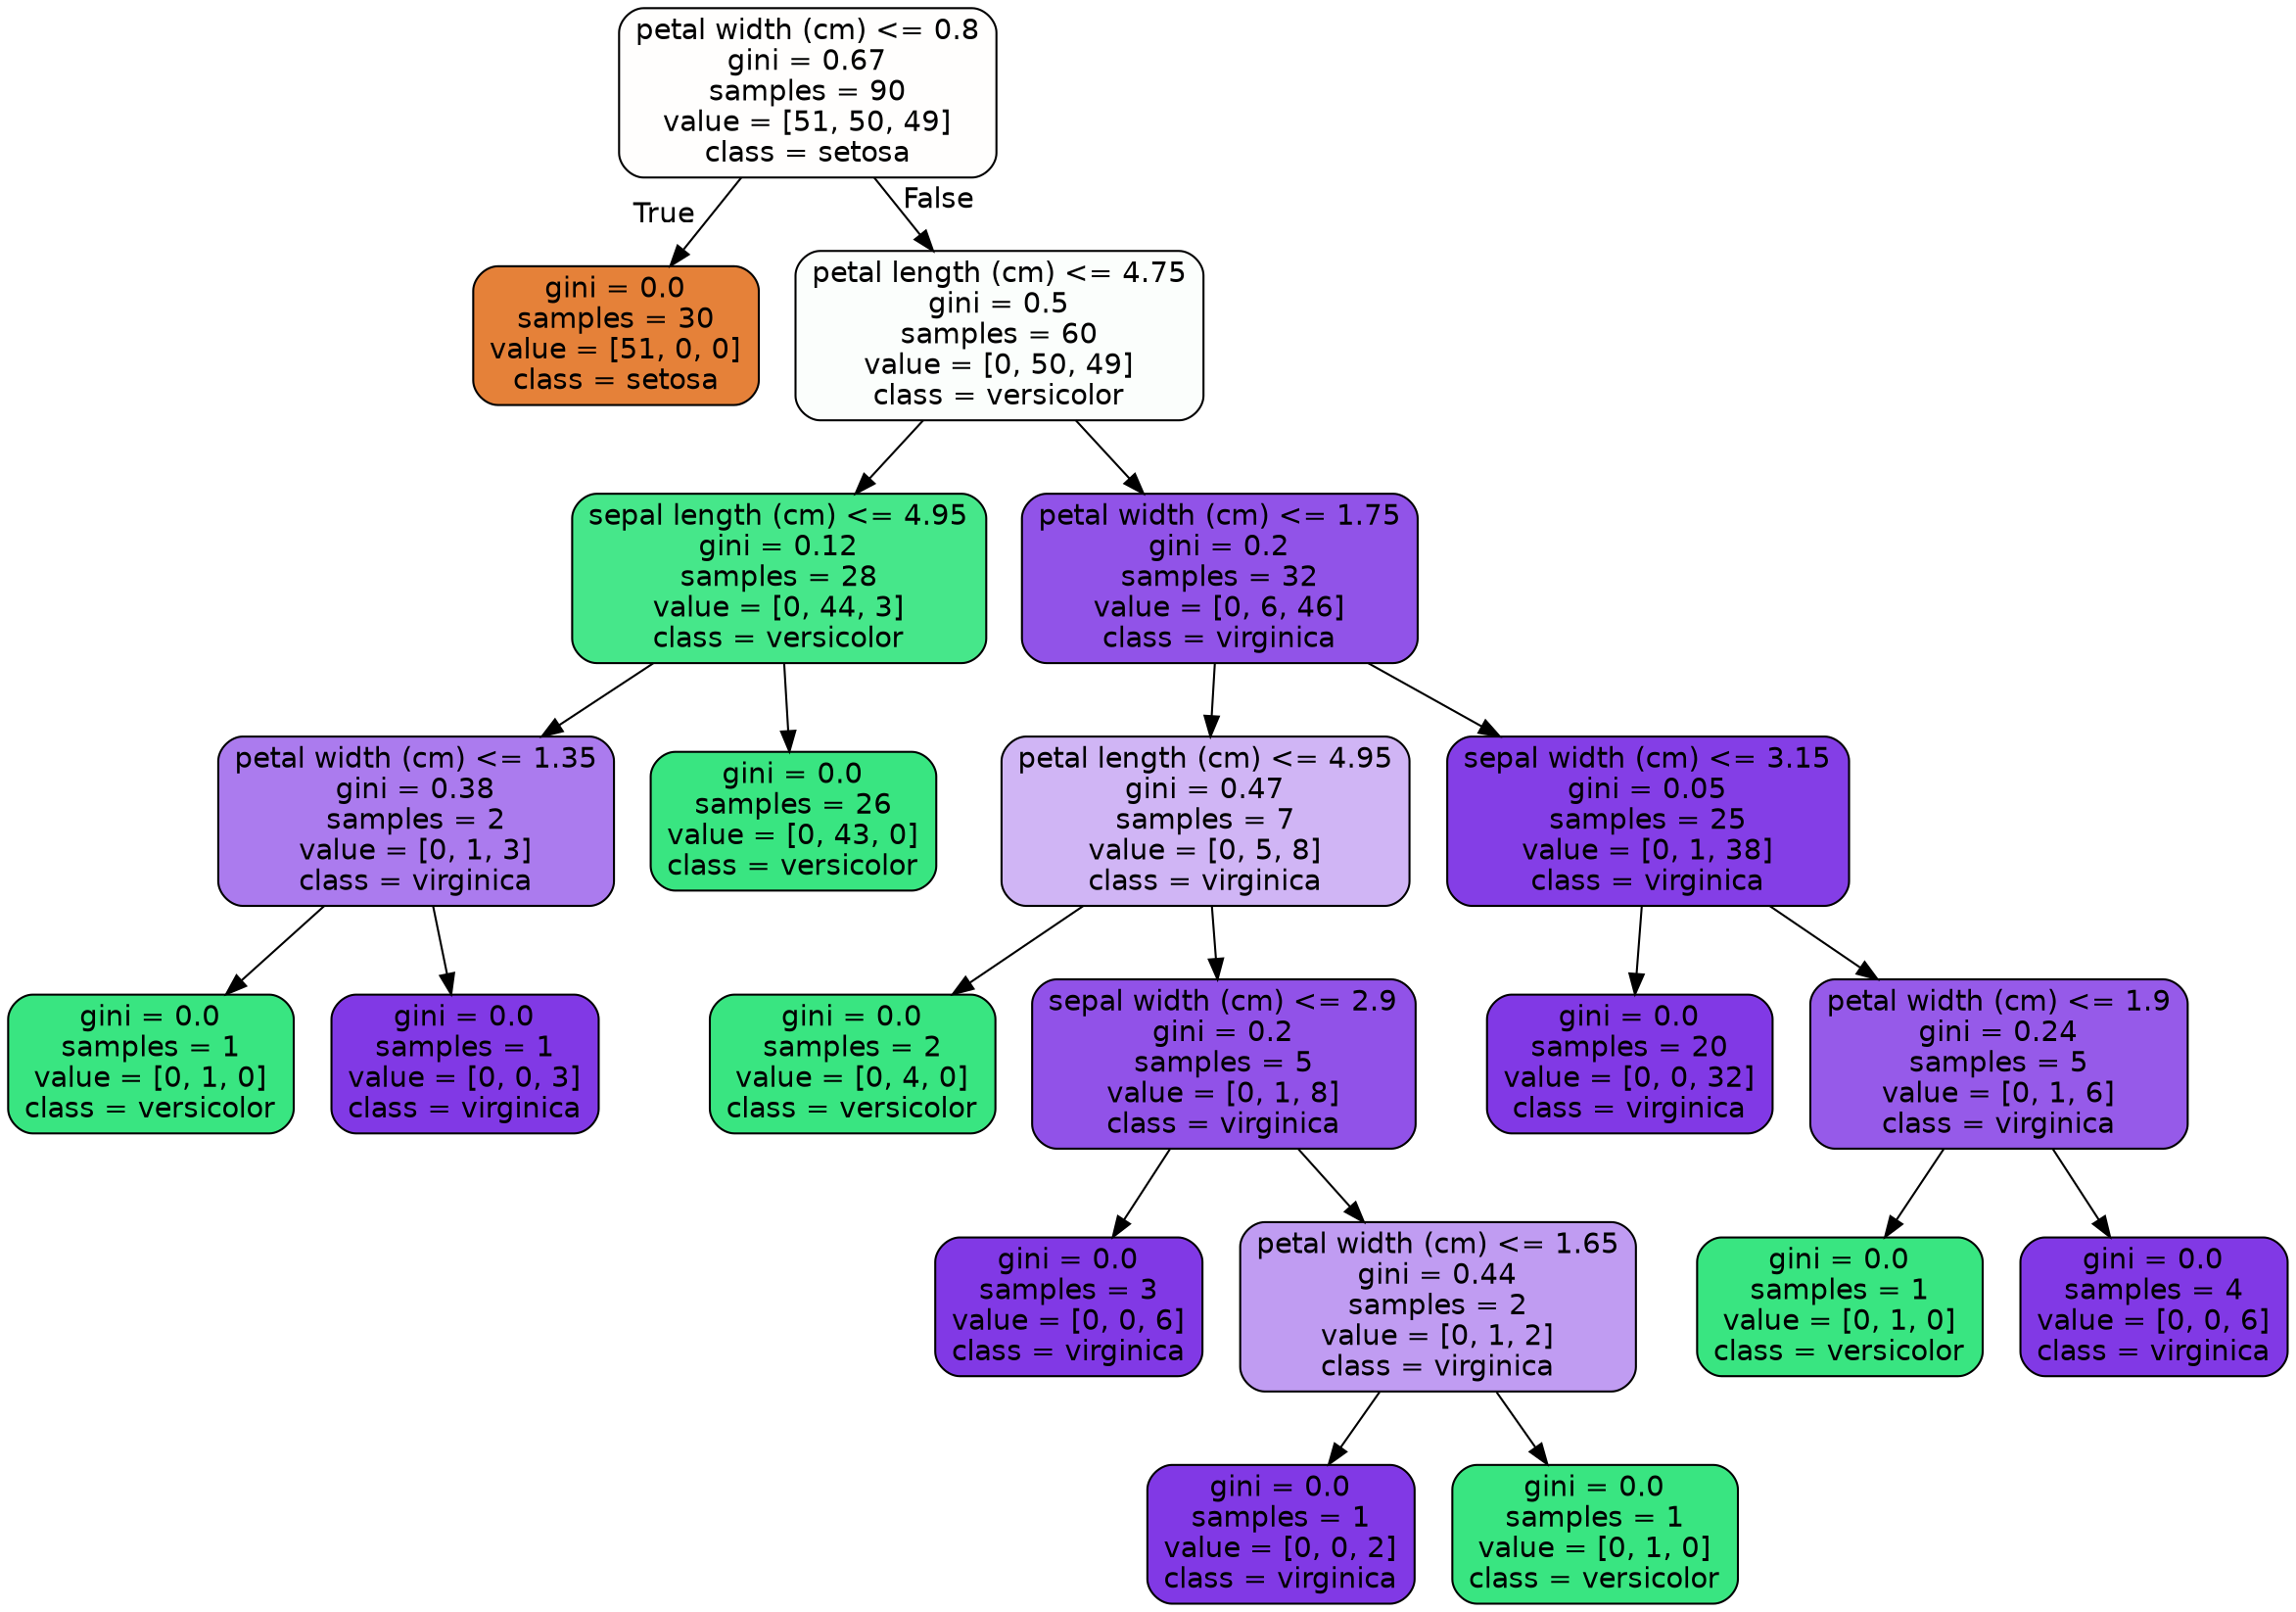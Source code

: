 digraph Tree {
node [shape=box, style="filled, rounded", color="black", fontname="helvetica"] ;
edge [fontname="helvetica"] ;
0 [label="petal width (cm) <= 0.8\ngini = 0.67\nsamples = 90\nvalue = [51, 50, 49]\nclass = setosa", fillcolor="#fffefd"] ;
1 [label="gini = 0.0\nsamples = 30\nvalue = [51, 0, 0]\nclass = setosa", fillcolor="#e58139"] ;
0 -> 1 [labeldistance=2.5, labelangle=45, headlabel="True"] ;
2 [label="petal length (cm) <= 4.75\ngini = 0.5\nsamples = 60\nvalue = [0, 50, 49]\nclass = versicolor", fillcolor="#fbfefc"] ;
0 -> 2 [labeldistance=2.5, labelangle=-45, headlabel="False"] ;
3 [label="sepal length (cm) <= 4.95\ngini = 0.12\nsamples = 28\nvalue = [0, 44, 3]\nclass = versicolor", fillcolor="#46e78a"] ;
2 -> 3 ;
4 [label="petal width (cm) <= 1.35\ngini = 0.38\nsamples = 2\nvalue = [0, 1, 3]\nclass = virginica", fillcolor="#ab7bee"] ;
3 -> 4 ;
5 [label="gini = 0.0\nsamples = 1\nvalue = [0, 1, 0]\nclass = versicolor", fillcolor="#39e581"] ;
4 -> 5 ;
6 [label="gini = 0.0\nsamples = 1\nvalue = [0, 0, 3]\nclass = virginica", fillcolor="#8139e5"] ;
4 -> 6 ;
7 [label="gini = 0.0\nsamples = 26\nvalue = [0, 43, 0]\nclass = versicolor", fillcolor="#39e581"] ;
3 -> 7 ;
8 [label="petal width (cm) <= 1.75\ngini = 0.2\nsamples = 32\nvalue = [0, 6, 46]\nclass = virginica", fillcolor="#9153e8"] ;
2 -> 8 ;
9 [label="petal length (cm) <= 4.95\ngini = 0.47\nsamples = 7\nvalue = [0, 5, 8]\nclass = virginica", fillcolor="#d0b5f5"] ;
8 -> 9 ;
10 [label="gini = 0.0\nsamples = 2\nvalue = [0, 4, 0]\nclass = versicolor", fillcolor="#39e581"] ;
9 -> 10 ;
11 [label="sepal width (cm) <= 2.9\ngini = 0.2\nsamples = 5\nvalue = [0, 1, 8]\nclass = virginica", fillcolor="#9152e8"] ;
9 -> 11 ;
12 [label="gini = 0.0\nsamples = 3\nvalue = [0, 0, 6]\nclass = virginica", fillcolor="#8139e5"] ;
11 -> 12 ;
13 [label="petal width (cm) <= 1.65\ngini = 0.44\nsamples = 2\nvalue = [0, 1, 2]\nclass = virginica", fillcolor="#c09cf2"] ;
11 -> 13 ;
14 [label="gini = 0.0\nsamples = 1\nvalue = [0, 0, 2]\nclass = virginica", fillcolor="#8139e5"] ;
13 -> 14 ;
15 [label="gini = 0.0\nsamples = 1\nvalue = [0, 1, 0]\nclass = versicolor", fillcolor="#39e581"] ;
13 -> 15 ;
16 [label="sepal width (cm) <= 3.15\ngini = 0.05\nsamples = 25\nvalue = [0, 1, 38]\nclass = virginica", fillcolor="#843ee6"] ;
8 -> 16 ;
17 [label="gini = 0.0\nsamples = 20\nvalue = [0, 0, 32]\nclass = virginica", fillcolor="#8139e5"] ;
16 -> 17 ;
18 [label="petal width (cm) <= 1.9\ngini = 0.24\nsamples = 5\nvalue = [0, 1, 6]\nclass = virginica", fillcolor="#965ae9"] ;
16 -> 18 ;
19 [label="gini = 0.0\nsamples = 1\nvalue = [0, 1, 0]\nclass = versicolor", fillcolor="#39e581"] ;
18 -> 19 ;
20 [label="gini = 0.0\nsamples = 4\nvalue = [0, 0, 6]\nclass = virginica", fillcolor="#8139e5"] ;
18 -> 20 ;
}